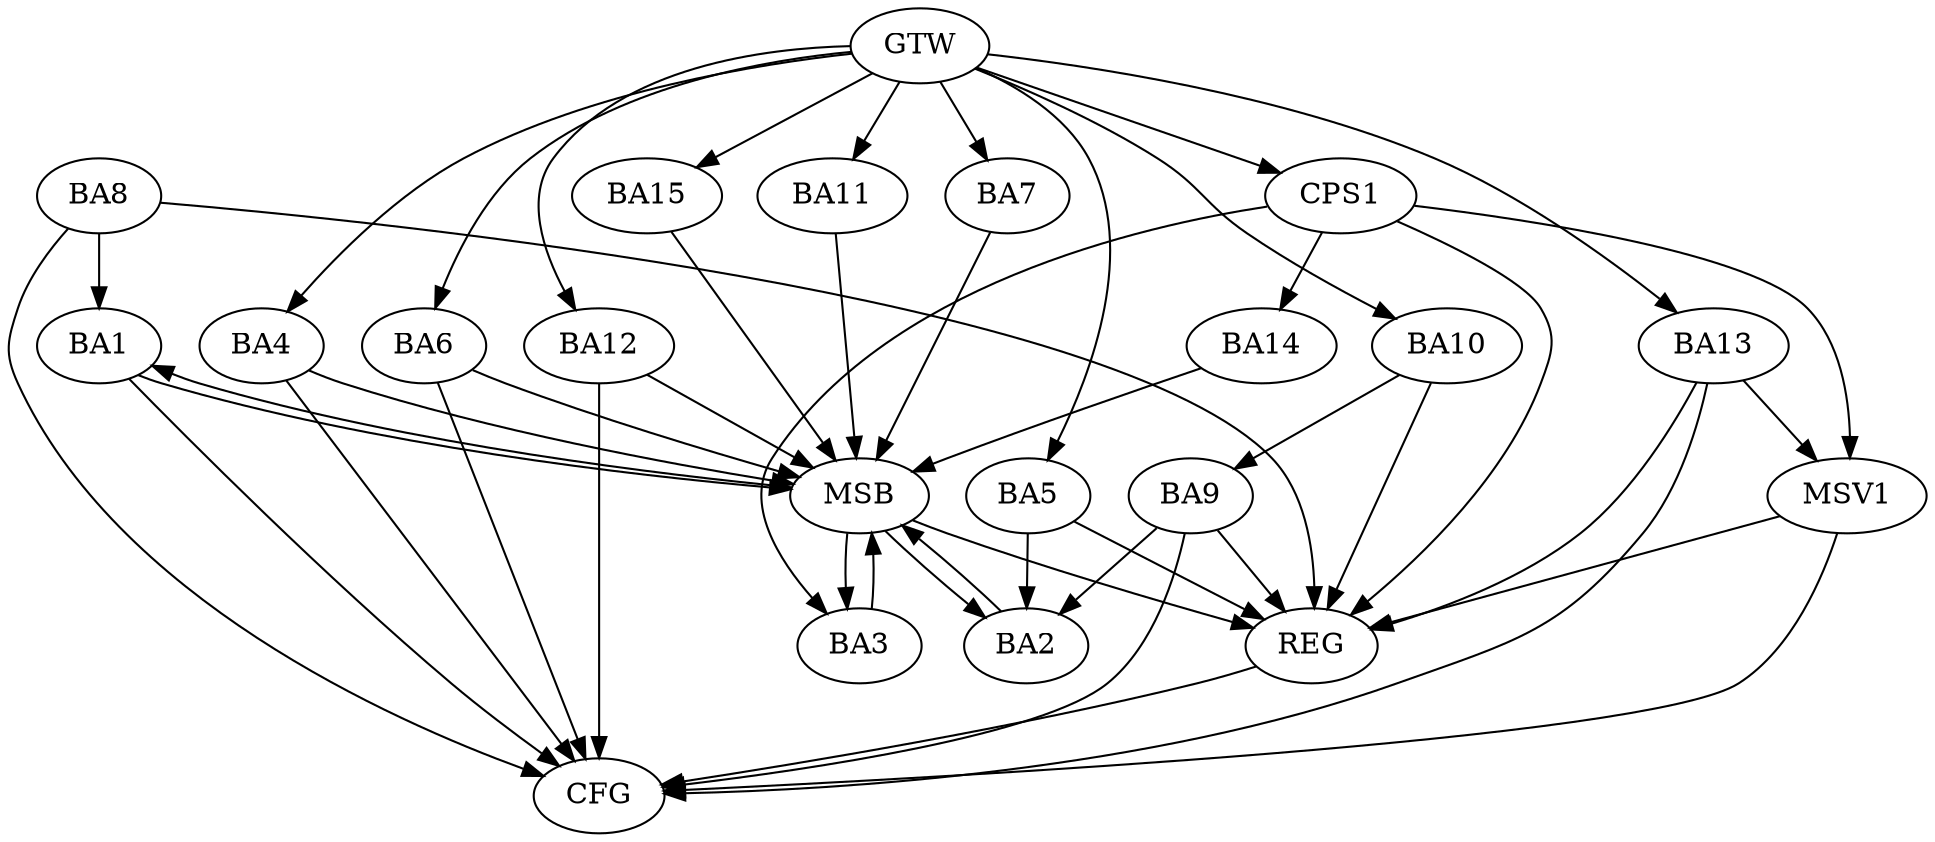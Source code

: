 strict digraph G {
  BA1 [ label="BA1" ];
  BA2 [ label="BA2" ];
  BA3 [ label="BA3" ];
  BA4 [ label="BA4" ];
  BA5 [ label="BA5" ];
  BA6 [ label="BA6" ];
  BA7 [ label="BA7" ];
  BA8 [ label="BA8" ];
  BA9 [ label="BA9" ];
  BA10 [ label="BA10" ];
  BA11 [ label="BA11" ];
  BA12 [ label="BA12" ];
  BA13 [ label="BA13" ];
  BA14 [ label="BA14" ];
  BA15 [ label="BA15" ];
  CPS1 [ label="CPS1" ];
  GTW [ label="GTW" ];
  REG [ label="REG" ];
  MSB [ label="MSB" ];
  CFG [ label="CFG" ];
  MSV1 [ label="MSV1" ];
  BA8 -> BA1;
  BA10 -> BA9;
  CPS1 -> BA3;
  CPS1 -> BA14;
  GTW -> BA4;
  GTW -> BA5;
  GTW -> BA6;
  GTW -> BA7;
  GTW -> BA10;
  GTW -> BA11;
  GTW -> BA12;
  GTW -> BA13;
  GTW -> BA15;
  GTW -> CPS1;
  BA5 -> REG;
  BA8 -> REG;
  BA9 -> REG;
  BA10 -> REG;
  BA13 -> REG;
  CPS1 -> REG;
  BA1 -> MSB;
  MSB -> BA2;
  MSB -> REG;
  BA2 -> MSB;
  MSB -> BA1;
  BA3 -> MSB;
  BA4 -> MSB;
  MSB -> BA3;
  BA6 -> MSB;
  BA7 -> MSB;
  BA11 -> MSB;
  BA12 -> MSB;
  BA14 -> MSB;
  BA15 -> MSB;
  BA1 -> CFG;
  BA6 -> CFG;
  BA12 -> CFG;
  BA8 -> CFG;
  BA4 -> CFG;
  BA13 -> CFG;
  BA9 -> CFG;
  REG -> CFG;
  BA9 -> BA2;
  BA5 -> BA2;
  BA13 -> MSV1;
  CPS1 -> MSV1;
  MSV1 -> REG;
  MSV1 -> CFG;
}
